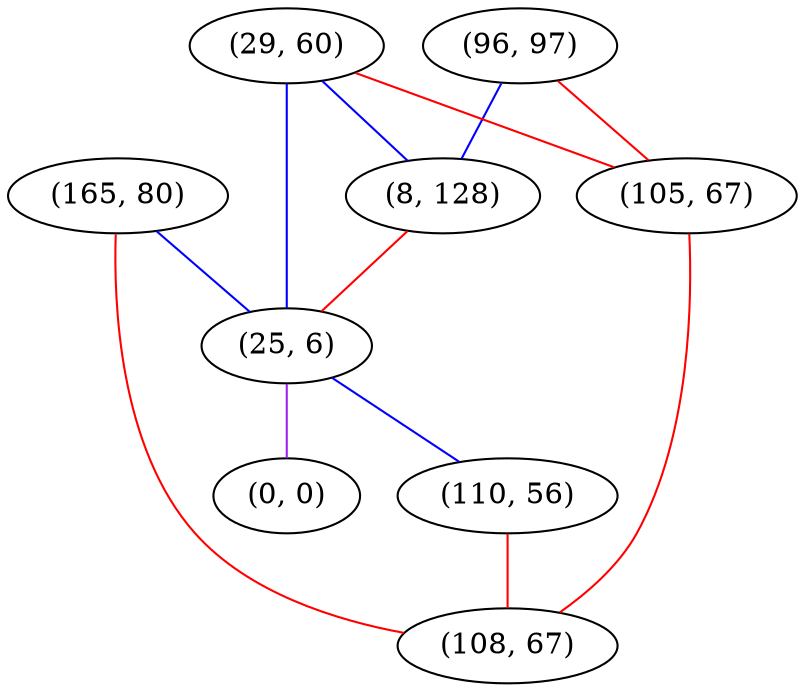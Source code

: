 graph "" {
"(96, 97)";
"(29, 60)";
"(8, 128)";
"(165, 80)";
"(105, 67)";
"(25, 6)";
"(110, 56)";
"(0, 0)";
"(108, 67)";
"(96, 97)" -- "(105, 67)"  [color=red, key=0, weight=1];
"(96, 97)" -- "(8, 128)"  [color=blue, key=0, weight=3];
"(29, 60)" -- "(25, 6)"  [color=blue, key=0, weight=3];
"(29, 60)" -- "(105, 67)"  [color=red, key=0, weight=1];
"(29, 60)" -- "(8, 128)"  [color=blue, key=0, weight=3];
"(8, 128)" -- "(25, 6)"  [color=red, key=0, weight=1];
"(165, 80)" -- "(25, 6)"  [color=blue, key=0, weight=3];
"(165, 80)" -- "(108, 67)"  [color=red, key=0, weight=1];
"(105, 67)" -- "(108, 67)"  [color=red, key=0, weight=1];
"(25, 6)" -- "(110, 56)"  [color=blue, key=0, weight=3];
"(25, 6)" -- "(0, 0)"  [color=purple, key=0, weight=4];
"(110, 56)" -- "(108, 67)"  [color=red, key=0, weight=1];
}
